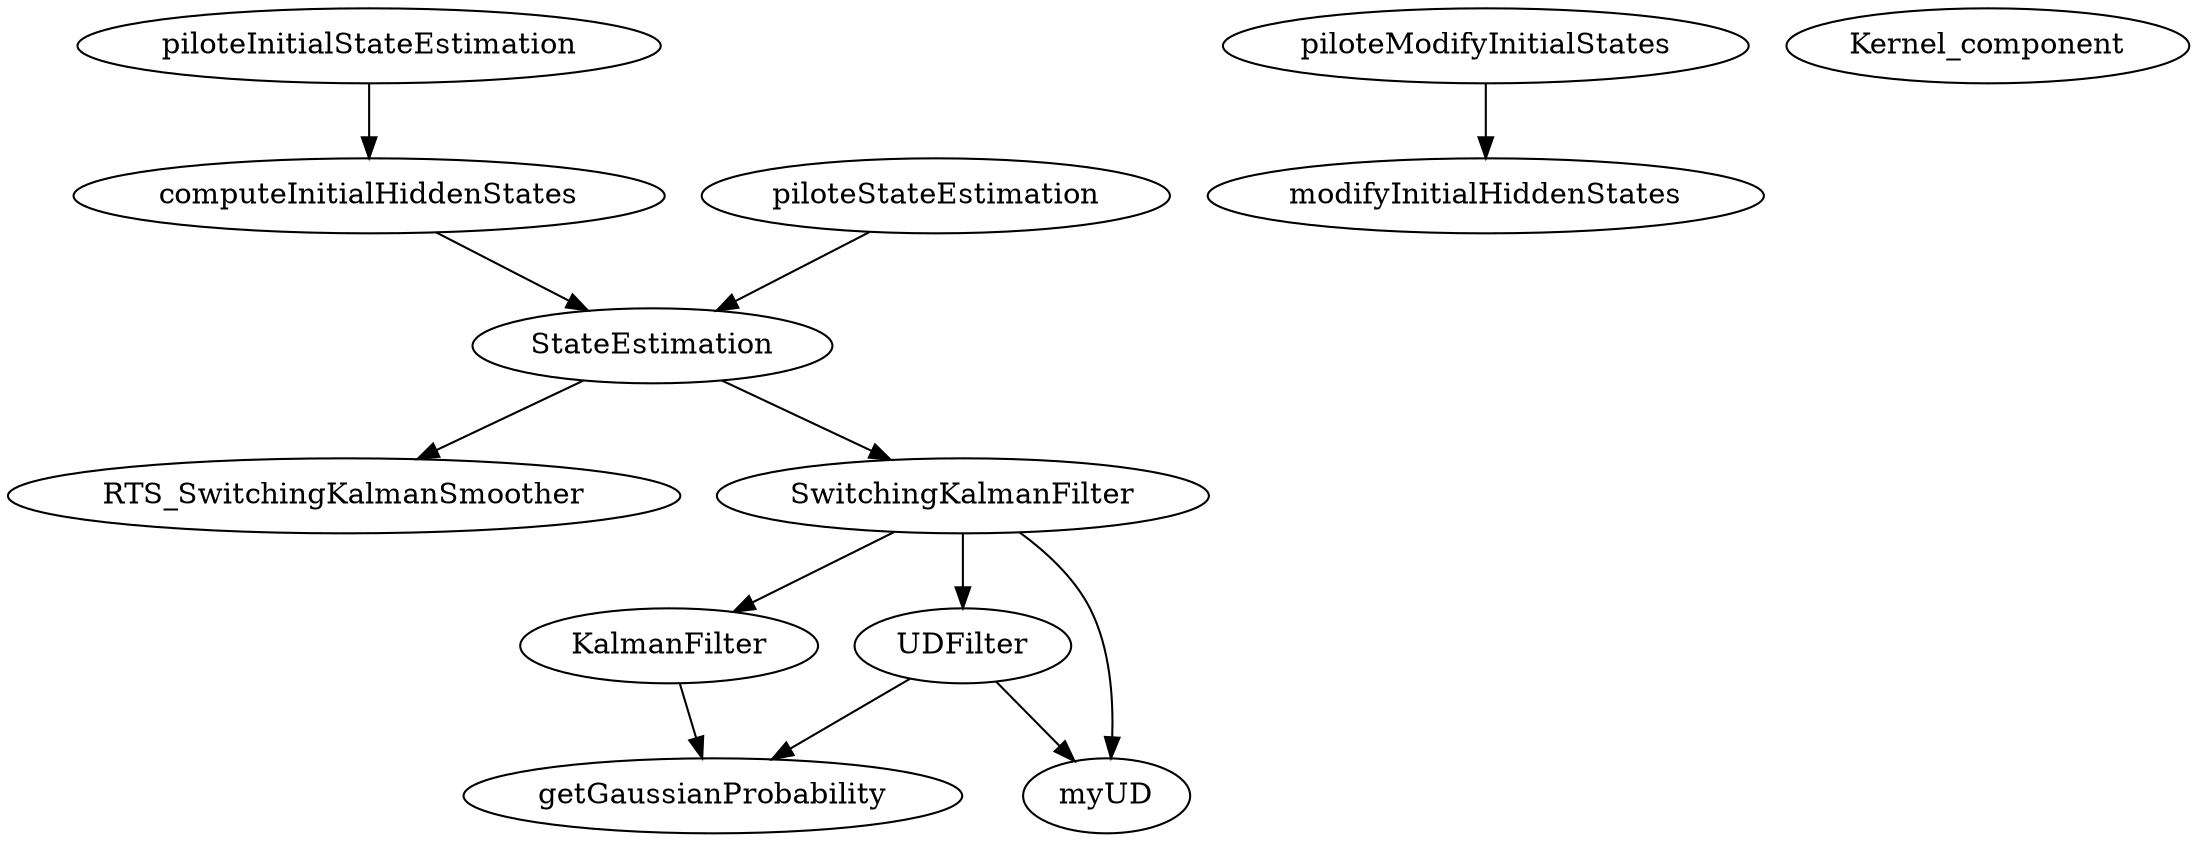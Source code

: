 /* Created by mdot for Matlab */
digraph m2html {
  KalmanFilter -> getGaussianProbability;
  StateEstimation -> RTS_SwitchingKalmanSmoother;
  StateEstimation -> SwitchingKalmanFilter;
  SwitchingKalmanFilter -> KalmanFilter;
  SwitchingKalmanFilter -> UDFilter;
  SwitchingKalmanFilter -> myUD;
  UDFilter -> getGaussianProbability;
  UDFilter -> myUD;
  computeInitialHiddenStates -> StateEstimation;
  piloteInitialStateEstimation -> computeInitialHiddenStates;
  piloteModifyInitialStates -> modifyInitialHiddenStates;
  piloteStateEstimation -> StateEstimation;

  KalmanFilter [URL="KalmanFilter.html"];
  Kernel_component [URL="Kernel_component.html"];
  RTS_SwitchingKalmanSmoother [URL="RTS_SwitchingKalmanSmoother.html"];
  StateEstimation [URL="StateEstimation.html"];
  SwitchingKalmanFilter [URL="SwitchingKalmanFilter.html"];
  UDFilter [URL="UDFilter.html"];
  computeInitialHiddenStates [URL="computeInitialHiddenStates.html"];
  getGaussianProbability [URL="getGaussianProbability.html"];
  modifyInitialHiddenStates [URL="modifyInitialHiddenStates.html"];
  myUD [URL="myUD.html"];
  piloteInitialStateEstimation [URL="piloteInitialStateEstimation.html"];
  piloteModifyInitialStates [URL="piloteModifyInitialStates.html"];
  piloteStateEstimation [URL="piloteStateEstimation.html"];
}